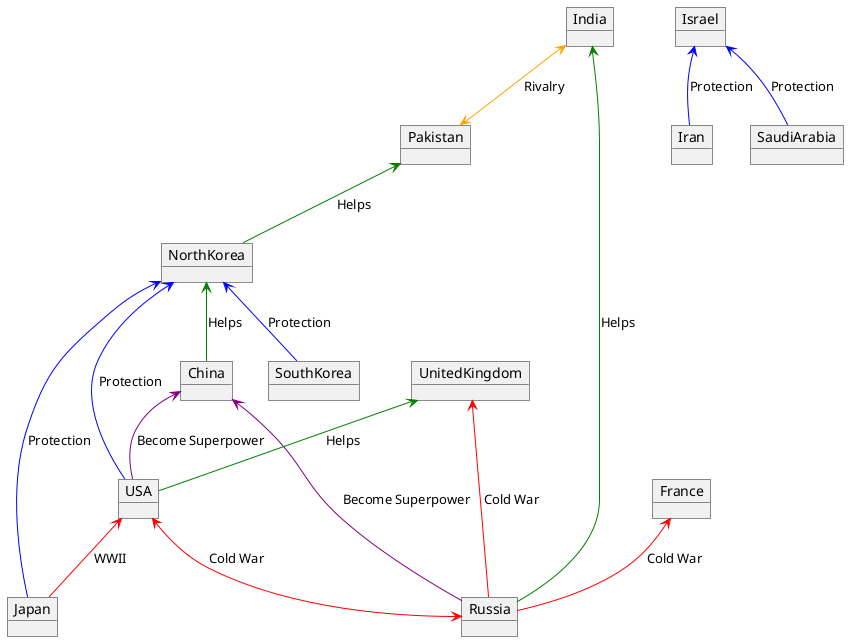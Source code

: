 @startuml
hide empty description

    object USA
    object Russia
    object China
    object India
    object Pakistan
    object NorthKorea
    object Israel
    object Iran
    object SouthKorea
    object Japan
    object SaudiArabia
    object France
    object UnitedKingdom

    USA <-[#red]- Japan : "WWII"
    USA <-[#red]-> Russia : "Cold War"
    
'    Russia <-[#red]- USA : "Cold War"

    China <-[#purple]- USA : "Become Superpower"
    China <-[#purple]- Russia : "Become Superpower"

    India <-[#orange]-> Pakistan : "Rivalry"
    India <-[#green]- Russia : "Helps"

'    Pakistan <-- India : "Rivalry"
    Pakistan <-[#green]- NorthKorea : "Helps"

    NorthKorea <-[#blue]- USA : "Protection"
    NorthKorea <-[#blue]- SouthKorea : "Protection"
    NorthKorea <-[#blue]- Japan : "Protection"
    NorthKorea <-[#green]- China : "Helps"

    Israel <-[#blue]- Iran : "Protection"
    Israel <-[#blue]- SaudiArabia : "Protection"

    France <-[#red]- Russia : "Cold War"

    UnitedKingdom <-[#red]- Russia : "Cold War"
    UnitedKingdom <-[#green]- USA : "Helps"
@enduml
